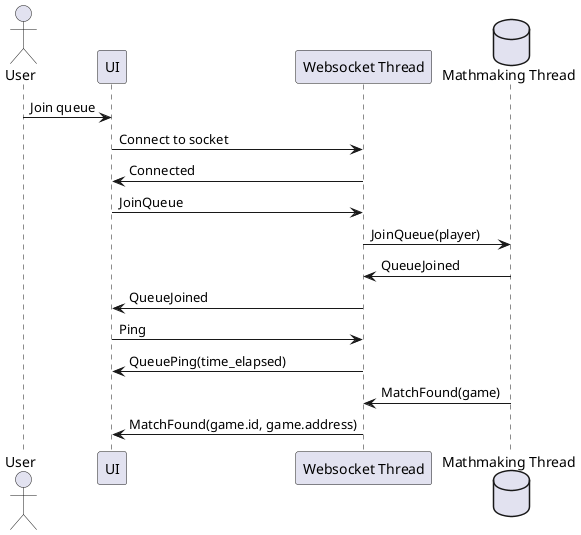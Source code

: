 
@startuml
actor "User" as user
participant "UI" as ui
participant "Websocket Thread" as socket
database "Mathmaking Thread" as mm

user -> ui : Join queue
ui -> socket : Connect to socket
ui <- socket : Connected
ui -> socket : JoinQueue

socket -> mm : JoinQueue(player)
mm -> socket : QueueJoined
ui <- socket : QueueJoined

ui -> socket : Ping
ui <- socket : QueuePing(time_elapsed)

socket <- mm : MatchFound(game)
ui <- socket : MatchFound(game.id, game.address)




@enduml

